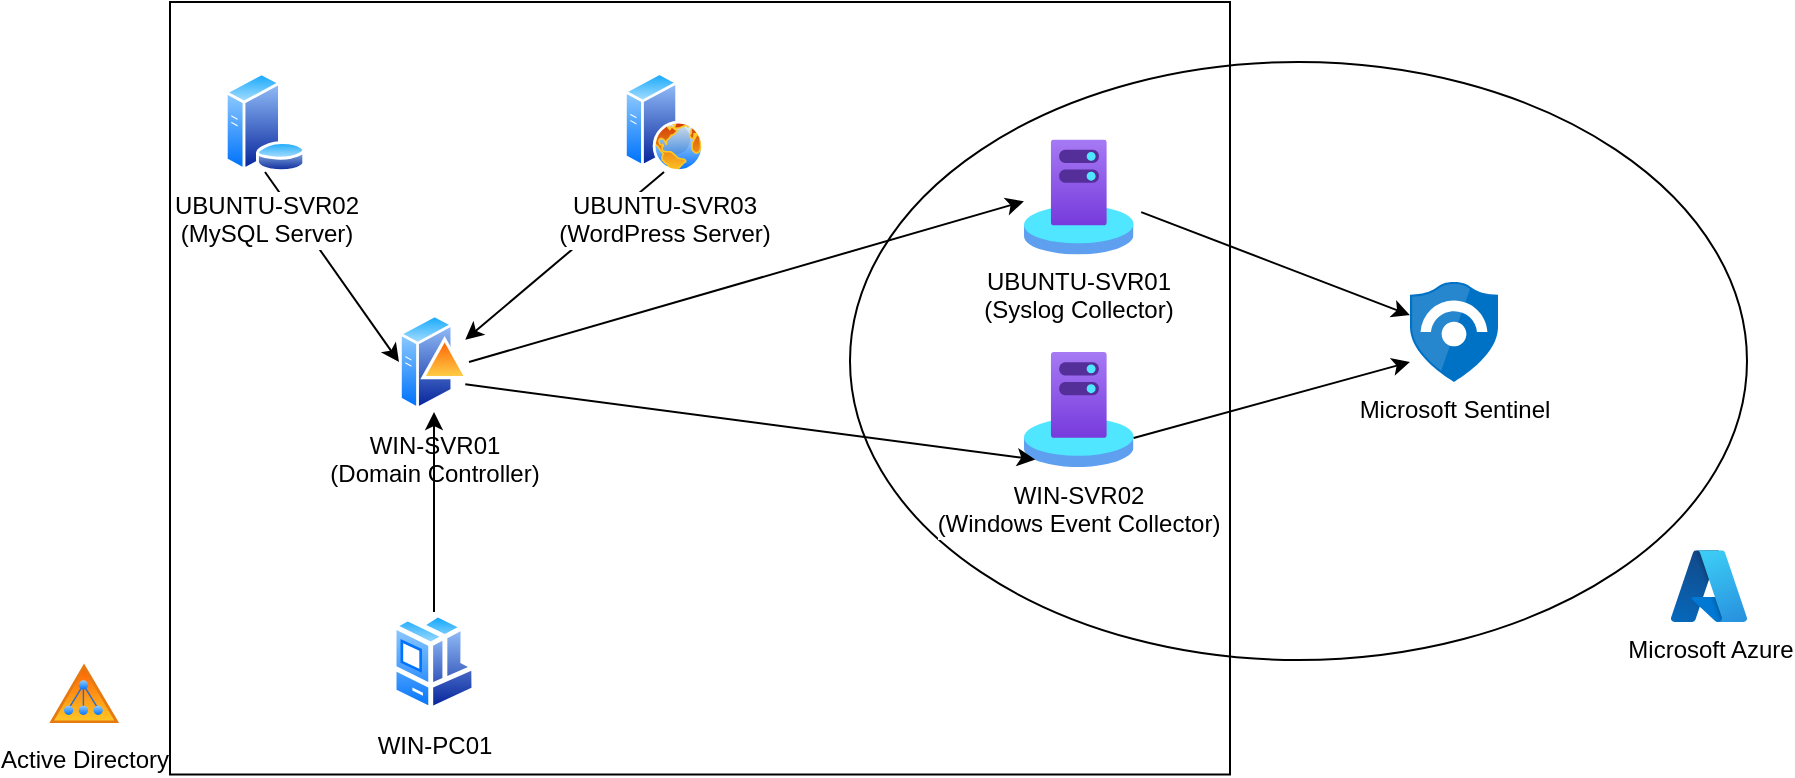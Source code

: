 <mxfile version="28.2.3">
  <diagram name="Page-1" id="uWAVu5XP6Ify0rhKrq9b">
    <mxGraphModel dx="2053" dy="642" grid="1" gridSize="10" guides="1" tooltips="1" connect="1" arrows="1" fold="1" page="1" pageScale="1" pageWidth="827" pageHeight="1169" math="0" shadow="0">
      <root>
        <mxCell id="0" />
        <mxCell id="1" parent="0" />
        <mxCell id="lHRbHFI39OeaVuORi3kZ-24" value="" style="ellipse;whiteSpace=wrap;html=1;fillColor=none;" vertex="1" parent="1">
          <mxGeometry x="320" y="110" width="448.5" height="299" as="geometry" />
        </mxCell>
        <mxCell id="lHRbHFI39OeaVuORi3kZ-1" value="WIN-SVR01&lt;br&gt;(Domain Controller)" style="image;aspect=fixed;perimeter=ellipsePerimeter;html=1;align=center;shadow=0;dashed=0;spacingTop=3;image=img/lib/active_directory/domain_controller.svg;" vertex="1" parent="1">
          <mxGeometry x="94.5" y="235" width="35" height="50" as="geometry" />
        </mxCell>
        <mxCell id="lHRbHFI39OeaVuORi3kZ-20" style="rounded=0;orthogonalLoop=1;jettySize=auto;html=1;exitX=0.5;exitY=0;exitDx=0;exitDy=0;entryX=0.5;entryY=1;entryDx=0;entryDy=0;" edge="1" parent="1" source="lHRbHFI39OeaVuORi3kZ-3" target="lHRbHFI39OeaVuORi3kZ-1">
          <mxGeometry relative="1" as="geometry" />
        </mxCell>
        <mxCell id="lHRbHFI39OeaVuORi3kZ-3" value="WIN-PC01" style="image;aspect=fixed;perimeter=ellipsePerimeter;html=1;align=center;shadow=0;dashed=0;spacingTop=3;image=img/lib/active_directory/workstation_client.svg;" vertex="1" parent="1">
          <mxGeometry x="90.75" y="385" width="42.5" height="50" as="geometry" />
        </mxCell>
        <mxCell id="lHRbHFI39OeaVuORi3kZ-19" style="rounded=0;orthogonalLoop=1;jettySize=auto;html=1;exitX=0.5;exitY=1;exitDx=0;exitDy=0;entryX=0;entryY=0.5;entryDx=0;entryDy=0;" edge="1" parent="1" source="lHRbHFI39OeaVuORi3kZ-5" target="lHRbHFI39OeaVuORi3kZ-1">
          <mxGeometry relative="1" as="geometry" />
        </mxCell>
        <mxCell id="lHRbHFI39OeaVuORi3kZ-5" value="UBUNTU-SVR02&lt;br&gt;(MySQL Server)" style="image;aspect=fixed;perimeter=ellipsePerimeter;html=1;align=center;shadow=0;dashed=0;spacingTop=3;image=img/lib/active_directory/database_server.svg;" vertex="1" parent="1">
          <mxGeometry x="7" y="115" width="41" height="50" as="geometry" />
        </mxCell>
        <mxCell id="lHRbHFI39OeaVuORi3kZ-21" style="rounded=0;orthogonalLoop=1;jettySize=auto;html=1;exitX=0.5;exitY=1;exitDx=0;exitDy=0;entryX=1;entryY=0.25;entryDx=0;entryDy=0;" edge="1" parent="1" source="lHRbHFI39OeaVuORi3kZ-8" target="lHRbHFI39OeaVuORi3kZ-1">
          <mxGeometry relative="1" as="geometry" />
        </mxCell>
        <mxCell id="lHRbHFI39OeaVuORi3kZ-8" value="UBUNTU-SVR03&lt;br&gt;(WordPress Server)" style="image;aspect=fixed;perimeter=ellipsePerimeter;html=1;align=center;shadow=0;dashed=0;spacingTop=3;image=img/lib/active_directory/web_server.svg;" vertex="1" parent="1">
          <mxGeometry x="207" y="115" width="40" height="50" as="geometry" />
        </mxCell>
        <mxCell id="lHRbHFI39OeaVuORi3kZ-11" value="Microsoft Sentinel" style="image;sketch=0;aspect=fixed;html=1;points=[];align=center;fontSize=12;image=img/lib/mscae/Azure_Sentinel.svg;" vertex="1" parent="1">
          <mxGeometry x="600" y="220" width="44" height="50" as="geometry" />
        </mxCell>
        <mxCell id="lHRbHFI39OeaVuORi3kZ-12" value="UBUNTU-SVR01&lt;br&gt;(Syslog Collector)" style="image;aspect=fixed;html=1;points=[];align=center;fontSize=12;image=img/lib/azure2/management_governance/Arc_Machines.svg;" vertex="1" parent="1">
          <mxGeometry x="407" y="148.75" width="54.76" height="57.5" as="geometry" />
        </mxCell>
        <mxCell id="lHRbHFI39OeaVuORi3kZ-13" value="WIN-SVR02&lt;br&gt;(Windows Event Collector)" style="image;aspect=fixed;html=1;points=[];align=center;fontSize=12;image=img/lib/azure2/management_governance/Arc_Machines.svg;" vertex="1" parent="1">
          <mxGeometry x="407" y="255" width="54.76" height="57.5" as="geometry" />
        </mxCell>
        <mxCell id="lHRbHFI39OeaVuORi3kZ-14" value="Microsoft Azure" style="image;aspect=fixed;html=1;points=[];align=center;fontSize=12;image=img/lib/azure2/other/Azure_A.svg;fontStyle=0" vertex="1" parent="1">
          <mxGeometry x="730.5" y="354.17" width="38" height="35.83" as="geometry" />
        </mxCell>
        <mxCell id="lHRbHFI39OeaVuORi3kZ-17" value="Active Directory" style="image;aspect=fixed;perimeter=ellipsePerimeter;html=1;align=center;shadow=0;dashed=0;spacingTop=3;image=img/lib/active_directory/active_directory.svg;" vertex="1" parent="1">
          <mxGeometry x="-82" y="409" width="38.24" height="32.5" as="geometry" />
        </mxCell>
        <mxCell id="lHRbHFI39OeaVuORi3kZ-22" style="rounded=0;orthogonalLoop=1;jettySize=auto;html=1;exitX=1;exitY=0.5;exitDx=0;exitDy=0;entryX=-0.001;entryY=0.538;entryDx=0;entryDy=0;entryPerimeter=0;" edge="1" parent="1" source="lHRbHFI39OeaVuORi3kZ-1" target="lHRbHFI39OeaVuORi3kZ-12">
          <mxGeometry relative="1" as="geometry" />
        </mxCell>
        <mxCell id="lHRbHFI39OeaVuORi3kZ-23" style="rounded=0;orthogonalLoop=1;jettySize=auto;html=1;exitX=1;exitY=0.75;exitDx=0;exitDy=0;entryX=0.102;entryY=0.935;entryDx=0;entryDy=0;entryPerimeter=0;" edge="1" parent="1" source="lHRbHFI39OeaVuORi3kZ-1" target="lHRbHFI39OeaVuORi3kZ-13">
          <mxGeometry relative="1" as="geometry" />
        </mxCell>
        <mxCell id="lHRbHFI39OeaVuORi3kZ-27" value="" style="rounded=0;whiteSpace=wrap;html=1;fillColor=none;" vertex="1" parent="1">
          <mxGeometry x="-20" y="80" width="530" height="386.25" as="geometry" />
        </mxCell>
        <mxCell id="lHRbHFI39OeaVuORi3kZ-28" value="" style="endArrow=classic;html=1;rounded=0;exitX=1.07;exitY=0.631;exitDx=0;exitDy=0;exitPerimeter=0;" edge="1" parent="1" source="lHRbHFI39OeaVuORi3kZ-12" target="lHRbHFI39OeaVuORi3kZ-11">
          <mxGeometry width="50" height="50" relative="1" as="geometry">
            <mxPoint x="490" y="250" as="sourcePoint" />
            <mxPoint x="540" y="200" as="targetPoint" />
          </mxGeometry>
        </mxCell>
        <mxCell id="lHRbHFI39OeaVuORi3kZ-29" value="" style="endArrow=classic;html=1;rounded=0;exitX=1.001;exitY=0.748;exitDx=0;exitDy=0;exitPerimeter=0;entryX=0;entryY=0.8;entryDx=0;entryDy=0;entryPerimeter=0;" edge="1" parent="1" source="lHRbHFI39OeaVuORi3kZ-13" target="lHRbHFI39OeaVuORi3kZ-11">
          <mxGeometry width="50" height="50" relative="1" as="geometry">
            <mxPoint x="490" y="330" as="sourcePoint" />
            <mxPoint x="540" y="280" as="targetPoint" />
          </mxGeometry>
        </mxCell>
      </root>
    </mxGraphModel>
  </diagram>
</mxfile>
